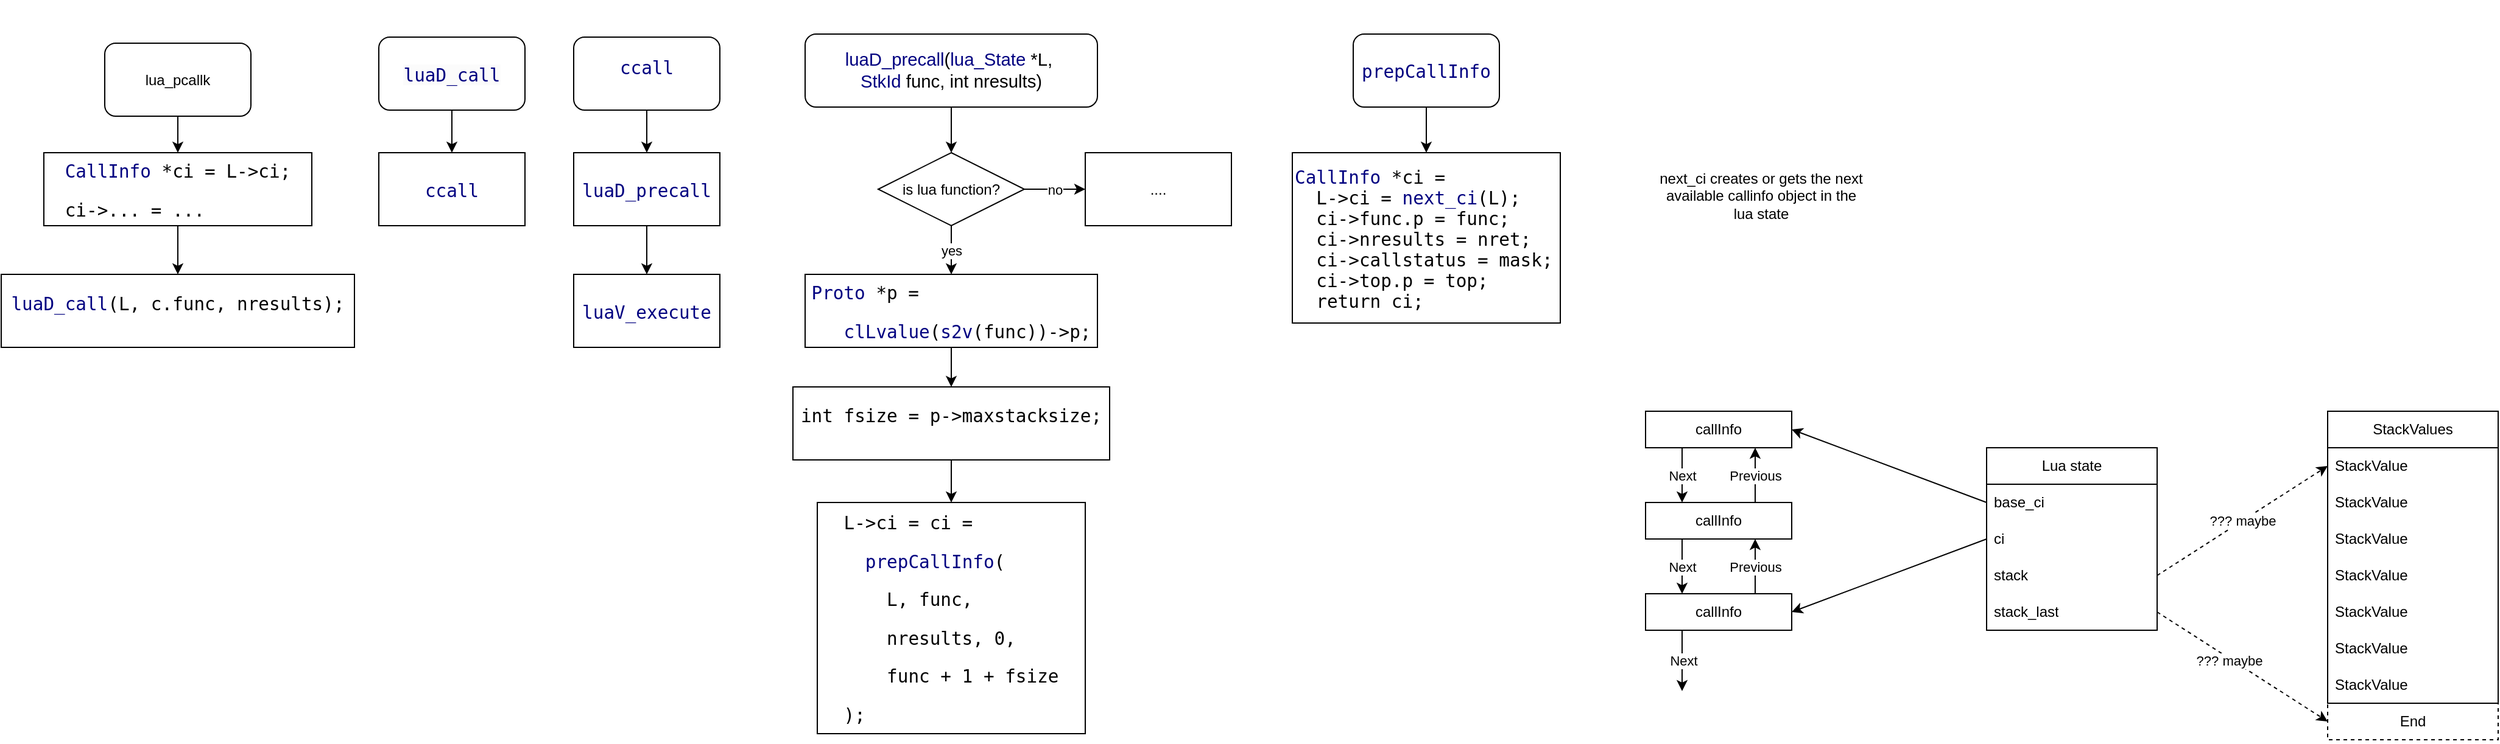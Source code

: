 <mxfile version="24.6.1" type="device">
  <diagram name="Page-1" id="mqpTz-zcbKTS6hanf7nc">
    <mxGraphModel dx="2045" dy="697" grid="1" gridSize="10" guides="1" tooltips="1" connect="1" arrows="1" fold="1" page="1" pageScale="1" pageWidth="850" pageHeight="1100" math="0" shadow="0">
      <root>
        <mxCell id="0" />
        <mxCell id="1" parent="0" />
        <mxCell id="wanFABR7839F9hnohm1--6" style="edgeStyle=orthogonalEdgeStyle;rounded=0;orthogonalLoop=1;jettySize=auto;html=1;" edge="1" parent="1" source="wanFABR7839F9hnohm1--2" target="wanFABR7839F9hnohm1--4">
          <mxGeometry relative="1" as="geometry" />
        </mxCell>
        <mxCell id="wanFABR7839F9hnohm1--2" value="lua_pcallk" style="rounded=1;whiteSpace=wrap;html=1;" vertex="1" parent="1">
          <mxGeometry x="-115" y="57.5" width="120" height="60" as="geometry" />
        </mxCell>
        <mxCell id="wanFABR7839F9hnohm1--8" style="edgeStyle=orthogonalEdgeStyle;rounded=0;orthogonalLoop=1;jettySize=auto;html=1;" edge="1" parent="1" source="wanFABR7839F9hnohm1--4" target="wanFABR7839F9hnohm1--7">
          <mxGeometry relative="1" as="geometry" />
        </mxCell>
        <mxCell id="wanFABR7839F9hnohm1--4" value="&lt;pre style=&quot;font-size: 11pt; line-height: normal; text-align: justify;&quot;&gt;&lt;a style=&quot;text-decoration-line: none; color: rgb(0, 0, 128);&quot; href=&quot;https://www.lua.org/source/5.4/lstate.h.html#CallInfo&quot;&gt;CallInfo&lt;/a&gt; *ci = L-&amp;gt;ci;&lt;/pre&gt;&lt;pre style=&quot;font-size: 11pt; line-height: normal; text-align: justify;&quot;&gt;ci-&amp;gt;... = ...&lt;/pre&gt;" style="rounded=0;whiteSpace=wrap;html=1;" vertex="1" parent="1">
          <mxGeometry x="-165" y="147.5" width="220" height="60" as="geometry" />
        </mxCell>
        <UserObject label="&#xa;&lt;pre style=&quot;font-size: 11pt; line-height: normal; color: rgb(0, 0, 0); font-style: normal; font-variant-ligatures: normal; font-variant-caps: normal; font-weight: 400; letter-spacing: normal; orphans: 2; text-align: justify; text-indent: 0px; text-transform: none; widows: 2; word-spacing: 0px; -webkit-text-stroke-width: 0px; text-decoration-thickness: initial; text-decoration-style: initial; text-decoration-color: initial;&quot;&gt;&lt;a style=&quot;text-decoration: none; color: rgb(0, 0, 128);&quot; href=&quot;https://www.lua.org/source/5.4/ldo.c.html#luaD_call&quot;&gt;luaD_call&lt;/a&gt;(L, c.func, nresults);&lt;/pre&gt;&#xa;&#xa;" link="&#xa;&lt;pre style=&quot;font-size: 11pt; line-height: normal; color: rgb(0, 0, 0); font-style: normal; font-variant-ligatures: normal; font-variant-caps: normal; font-weight: 400; letter-spacing: normal; orphans: 2; text-align: justify; text-indent: 0px; text-transform: none; widows: 2; word-spacing: 0px; -webkit-text-stroke-width: 0px; text-decoration-thickness: initial; text-decoration-style: initial; text-decoration-color: initial;&quot;&gt;&lt;a style=&quot;text-decoration: none; color: rgb(0, 0, 128);&quot; href=&quot;https://www.lua.org/source/5.4/ldo.c.html#luaD_call&quot;&gt;luaD_call&lt;/a&gt;(L, c.func, nresults);&lt;/pre&gt;&#xa;&#xa;" id="wanFABR7839F9hnohm1--7">
          <mxCell style="rounded=0;whiteSpace=wrap;html=1;" vertex="1" parent="1">
            <mxGeometry x="-200" y="247.5" width="290" height="60" as="geometry" />
          </mxCell>
        </UserObject>
        <mxCell id="wanFABR7839F9hnohm1--11" style="edgeStyle=orthogonalEdgeStyle;rounded=0;orthogonalLoop=1;jettySize=auto;html=1;" edge="1" parent="1" source="wanFABR7839F9hnohm1--9" target="wanFABR7839F9hnohm1--10">
          <mxGeometry relative="1" as="geometry" />
        </mxCell>
        <mxCell id="wanFABR7839F9hnohm1--9" value="&lt;a style=&quot;font-size: 11pt; text-align: justify; background-color: initial; text-decoration-line: none; color: rgb(0, 0, 128);&quot; href=&quot;https://www.lua.org/source/5.4/ldo.c.html#luaD_precall&quot;&gt;luaD_precall&lt;/a&gt;&lt;span style=&quot;font-size: 11pt; text-align: justify; background-color: initial;&quot;&gt;(&lt;/span&gt;&lt;a style=&quot;background-color: initial; font-size: 11pt; text-align: justify; text-decoration-line: none; color: rgb(0, 0, 128);&quot; href=&quot;https://www.lua.org/source/5.4/lstate.h.html#lua_State&quot;&gt;lua_State&lt;/a&gt;&lt;span style=&quot;background-color: initial; font-size: 11pt; text-align: justify;&quot;&gt; *L,&amp;nbsp;&lt;/span&gt;&lt;div&gt;&lt;a style=&quot;font-size: 11pt; text-align: justify; background-color: initial; text-decoration-line: none; color: rgb(0, 0, 128);&quot; href=&quot;https://www.lua.org/source/5.4/lobject.h.html#StkId&quot;&gt;StkId&lt;/a&gt;&lt;span style=&quot;font-size: 11pt; text-align: justify; background-color: initial;&quot;&gt; func, int&amp;nbsp;&lt;/span&gt;&lt;span style=&quot;background-color: initial; font-size: 11pt; text-align: justify;&quot;&gt;nresults&lt;/span&gt;&lt;span style=&quot;background-color: initial; font-size: 11pt; text-align: justify;&quot;&gt;)&lt;/span&gt;&lt;/div&gt;" style="rounded=1;whiteSpace=wrap;html=1;" vertex="1" parent="1">
          <mxGeometry x="460" y="50" width="240" height="60" as="geometry" />
        </mxCell>
        <mxCell id="wanFABR7839F9hnohm1--12" value="no" style="edgeStyle=orthogonalEdgeStyle;rounded=0;orthogonalLoop=1;jettySize=auto;html=1;exitX=1;exitY=0.5;exitDx=0;exitDy=0;entryX=0;entryY=0.5;entryDx=0;entryDy=0;" edge="1" parent="1" source="wanFABR7839F9hnohm1--10" target="wanFABR7839F9hnohm1--13">
          <mxGeometry relative="1" as="geometry">
            <mxPoint x="700" y="199.667" as="targetPoint" />
          </mxGeometry>
        </mxCell>
        <mxCell id="wanFABR7839F9hnohm1--22" value="yes" style="edgeStyle=orthogonalEdgeStyle;rounded=0;orthogonalLoop=1;jettySize=auto;html=1;" edge="1" parent="1" source="wanFABR7839F9hnohm1--10" target="wanFABR7839F9hnohm1--21">
          <mxGeometry relative="1" as="geometry" />
        </mxCell>
        <mxCell id="wanFABR7839F9hnohm1--10" value="is lua function?" style="rhombus;whiteSpace=wrap;html=1;" vertex="1" parent="1">
          <mxGeometry x="520" y="147.5" width="120" height="60" as="geometry" />
        </mxCell>
        <mxCell id="wanFABR7839F9hnohm1--13" value="...." style="rounded=0;whiteSpace=wrap;html=1;" vertex="1" parent="1">
          <mxGeometry x="690" y="147.5" width="120" height="60" as="geometry" />
        </mxCell>
        <mxCell id="wanFABR7839F9hnohm1--16" value="&lt;pre style=&quot;font-size: 11pt; line-height: normal; text-align: justify;&quot;&gt;L-&amp;gt;ci = ci = &lt;/pre&gt;&lt;pre style=&quot;font-size: 11pt; line-height: normal; text-align: justify;&quot;&gt;  &lt;a style=&quot;text-decoration-line: none; color: rgb(0, 0, 128);&quot; href=&quot;https://www.lua.org/source/5.4/ldo.c.html#prepCallInfo&quot;&gt;prepCallInfo&lt;/a&gt;(&lt;/pre&gt;&lt;pre style=&quot;font-size: 11pt; line-height: normal; text-align: justify;&quot;&gt;    L, func, &lt;/pre&gt;&lt;pre style=&quot;font-size: 11pt; line-height: normal; text-align: justify;&quot;&gt;    nresults, 0, &lt;/pre&gt;&lt;pre style=&quot;font-size: 11pt; line-height: normal; text-align: justify;&quot;&gt;    func + 1 + fsize&lt;/pre&gt;&lt;pre style=&quot;font-size: 11pt; line-height: normal; text-align: justify;&quot;&gt;);&lt;/pre&gt;" style="rounded=0;whiteSpace=wrap;html=1;" vertex="1" parent="1">
          <mxGeometry x="470" y="435" width="220" height="190" as="geometry" />
        </mxCell>
        <mxCell id="wanFABR7839F9hnohm1--24" style="edgeStyle=orthogonalEdgeStyle;rounded=0;orthogonalLoop=1;jettySize=auto;html=1;" edge="1" parent="1" source="wanFABR7839F9hnohm1--19" target="wanFABR7839F9hnohm1--16">
          <mxGeometry relative="1" as="geometry" />
        </mxCell>
        <mxCell id="wanFABR7839F9hnohm1--19" value="&#xa;&lt;pre style=&quot;font-size: 11pt; line-height: normal; color: rgb(0, 0, 0); font-style: normal; font-variant-ligatures: normal; font-variant-caps: normal; font-weight: 400; letter-spacing: normal; orphans: 2; text-align: justify; text-indent: 0px; text-transform: none; widows: 2; word-spacing: 0px; -webkit-text-stroke-width: 0px; text-decoration-thickness: initial; text-decoration-style: initial; text-decoration-color: initial;&quot;&gt;int fsize = p-&amp;gt;maxstacksize;&lt;/pre&gt;&#xa;&#xa;" style="rounded=0;whiteSpace=wrap;html=1;" vertex="1" parent="1">
          <mxGeometry x="450" y="340" width="260" height="60" as="geometry" />
        </mxCell>
        <mxCell id="wanFABR7839F9hnohm1--23" style="edgeStyle=orthogonalEdgeStyle;rounded=0;orthogonalLoop=1;jettySize=auto;html=1;" edge="1" parent="1" source="wanFABR7839F9hnohm1--21" target="wanFABR7839F9hnohm1--19">
          <mxGeometry relative="1" as="geometry" />
        </mxCell>
        <UserObject label="&lt;br&gt;&lt;pre style=&quot;font-size: 11pt; line-height: normal; color: rgb(0, 0, 0); font-style: normal; font-variant-ligatures: normal; font-variant-caps: normal; font-weight: 400; letter-spacing: normal; orphans: 2; text-align: justify; text-indent: 0px; text-transform: none; widows: 2; word-spacing: 0px; -webkit-text-stroke-width: 0px; text-decoration-thickness: initial; text-decoration-style: initial; text-decoration-color: initial;&quot;&gt;&lt;a style=&quot;text-decoration: none; color: rgb(0, 0, 128);&quot; href=&quot;https://www.lua.org/source/5.4/lobject.h.html#Proto&quot;&gt;Proto&lt;/a&gt; *p =&lt;/pre&gt;&lt;pre style=&quot;font-size: 11pt; line-height: normal; color: rgb(0, 0, 0); font-style: normal; font-variant-ligatures: normal; font-variant-caps: normal; font-weight: 400; letter-spacing: normal; orphans: 2; text-align: justify; text-indent: 0px; text-transform: none; widows: 2; word-spacing: 0px; -webkit-text-stroke-width: 0px; text-decoration-thickness: initial; text-decoration-style: initial; text-decoration-color: initial;&quot;&gt;   &lt;a style=&quot;text-decoration: none; color: rgb(0, 0, 128);&quot; href=&quot;https://www.lua.org/source/5.4/lobject.h.html#clLvalue&quot;&gt;clLvalue&lt;/a&gt;(&lt;a style=&quot;text-decoration: none; color: rgb(0, 0, 128);&quot; href=&quot;https://www.lua.org/source/5.4/lobject.h.html#s2v&quot;&gt;s2v&lt;/a&gt;(func))-&amp;gt;p;&lt;/pre&gt;&lt;div&gt;&lt;br/&gt;&lt;/div&gt;" link="&#xa;&lt;pre style=&quot;font-size: 11pt; line-height: normal; color: rgb(0, 0, 0); font-style: normal; font-variant-ligatures: normal; font-variant-caps: normal; font-weight: 400; letter-spacing: normal; orphans: 2; text-align: justify; text-indent: 0px; text-transform: none; widows: 2; word-spacing: 0px; -webkit-text-stroke-width: 0px; text-decoration-thickness: initial; text-decoration-style: initial; text-decoration-color: initial;&quot;&gt;&lt;a style=&quot;text-decoration: none; color: rgb(0, 0, 128);&quot; href=&quot;https://www.lua.org/source/5.4/lobject.h.html#Proto&quot;&gt;Proto&lt;/a&gt; *p = &lt;a style=&quot;text-decoration: none; color: rgb(0, 0, 128);&quot; href=&quot;https://www.lua.org/source/5.4/lobject.h.html#clLvalue&quot;&gt;clLvalue&lt;/a&gt;(&lt;a style=&quot;text-decoration: none; color: rgb(0, 0, 128);&quot; href=&quot;https://www.lua.org/source/5.4/lobject.h.html#s2v&quot;&gt;s2v&lt;/a&gt;(func))-&amp;gt;p;&lt;/pre&gt;&#xa;&#xa;" id="wanFABR7839F9hnohm1--21">
          <mxCell style="rounded=0;whiteSpace=wrap;html=1;" vertex="1" parent="1">
            <mxGeometry x="460" y="247.5" width="240" height="60" as="geometry" />
          </mxCell>
        </UserObject>
        <mxCell id="wanFABR7839F9hnohm1--28" style="edgeStyle=orthogonalEdgeStyle;rounded=0;orthogonalLoop=1;jettySize=auto;html=1;" edge="1" parent="1" source="wanFABR7839F9hnohm1--25" target="wanFABR7839F9hnohm1--27">
          <mxGeometry relative="1" as="geometry" />
        </mxCell>
        <mxCell id="wanFABR7839F9hnohm1--25" value="&lt;pre style=&quot;font-size: 11pt; line-height: normal; text-align: justify;&quot;&gt;&lt;a style=&quot;text-decoration-line: none; color: rgb(0, 0, 128);&quot; href=&quot;https://www.lua.org/source/5.4/ldo.c.html#prepCallInfo&quot;&gt;prepCallInfo&lt;/a&gt;&lt;/pre&gt;" style="rounded=1;whiteSpace=wrap;html=1;" vertex="1" parent="1">
          <mxGeometry x="910" y="50" width="120" height="60" as="geometry" />
        </mxCell>
        <UserObject label="&lt;pre style=&quot;font-size: 11pt; line-height: normal;&quot;&gt;&lt;a href=&quot;https://www.lua.org/source/5.4/lstate.h.html#CallInfo&quot; style=&quot;text-decoration-line: none; color: rgb(0, 0, 128);&quot;&gt;CallInfo&lt;/a&gt; *ci = &lt;br&gt;  L-&amp;gt;ci = &lt;a href=&quot;https://www.lua.org/source/5.4/ldo.c.html#next_ci&quot; style=&quot;text-decoration-line: none; color: rgb(0, 0, 128);&quot;&gt;next_ci&lt;/a&gt;(L);&lt;br&gt;  ci-&amp;gt;func.p = func;&lt;br&gt;  ci-&amp;gt;nresults = nret;&lt;br&gt;  ci-&amp;gt;callstatus = mask;&lt;br&gt;  ci-&amp;gt;top.p = top;&lt;br&gt;  return ci;&lt;/pre&gt;" link="&#xa;&lt;pre style=&quot;font-size: 11pt; line-height: normal; color: rgb(0, 0, 0); font-style: normal; font-variant-ligatures: normal; font-variant-caps: normal; font-weight: 400; letter-spacing: normal; orphans: 2; text-align: justify; text-indent: 0px; text-transform: none; widows: 2; word-spacing: 0px; -webkit-text-stroke-width: 0px; text-decoration-thickness: initial; text-decoration-style: initial; text-decoration-color: initial;&quot;&gt;&lt;a style=&quot;text-decoration: none; color: rgb(0, 0, 128);&quot; href=&quot;https://www.lua.org/source/5.4/lstate.h.html#CallInfo&quot;&gt;CallInfo&lt;/a&gt; *ci = L-&amp;gt;ci = &lt;a style=&quot;text-decoration: none; color: rgb(0, 0, 128);&quot; href=&quot;https://www.lua.org/source/5.4/ldo.c.html#next_ci&quot;&gt;next_ci&lt;/a&gt;(L);  /* new frame */&#xa;  ci-&amp;gt;func.p = func;&#xa;  ci-&amp;gt;nresults = nret;&#xa;  ci-&amp;gt;callstatus = mask;&#xa;  ci-&amp;gt;top.p = top;&#xa;  return ci;&lt;/pre&gt;&#xa;&#xa;" id="wanFABR7839F9hnohm1--27">
          <mxCell style="rounded=0;whiteSpace=wrap;html=1;align=left;" vertex="1" parent="1">
            <mxGeometry x="860" y="147.5" width="220" height="140" as="geometry" />
          </mxCell>
        </UserObject>
        <mxCell id="wanFABR7839F9hnohm1--33" value="Next" style="edgeStyle=orthogonalEdgeStyle;rounded=0;orthogonalLoop=1;jettySize=auto;html=1;exitX=0.25;exitY=1;exitDx=0;exitDy=0;entryX=0.25;entryY=0;entryDx=0;entryDy=0;" edge="1" parent="1" source="wanFABR7839F9hnohm1--31" target="wanFABR7839F9hnohm1--32">
          <mxGeometry relative="1" as="geometry" />
        </mxCell>
        <mxCell id="wanFABR7839F9hnohm1--31" value="callInfo" style="rounded=0;whiteSpace=wrap;html=1;" vertex="1" parent="1">
          <mxGeometry x="1150" y="360" width="120" height="30" as="geometry" />
        </mxCell>
        <mxCell id="wanFABR7839F9hnohm1--35" value="Previous" style="edgeStyle=orthogonalEdgeStyle;rounded=0;orthogonalLoop=1;jettySize=auto;html=1;exitX=0.75;exitY=0;exitDx=0;exitDy=0;entryX=0.75;entryY=1;entryDx=0;entryDy=0;" edge="1" parent="1" source="wanFABR7839F9hnohm1--32" target="wanFABR7839F9hnohm1--31">
          <mxGeometry relative="1" as="geometry" />
        </mxCell>
        <mxCell id="wanFABR7839F9hnohm1--37" value="Next" style="edgeStyle=orthogonalEdgeStyle;rounded=0;orthogonalLoop=1;jettySize=auto;html=1;exitX=0.25;exitY=1;exitDx=0;exitDy=0;entryX=0.25;entryY=0;entryDx=0;entryDy=0;" edge="1" parent="1" source="wanFABR7839F9hnohm1--32" target="wanFABR7839F9hnohm1--36">
          <mxGeometry relative="1" as="geometry" />
        </mxCell>
        <mxCell id="wanFABR7839F9hnohm1--32" value="callInfo" style="rounded=0;whiteSpace=wrap;html=1;" vertex="1" parent="1">
          <mxGeometry x="1150" y="435" width="120" height="30" as="geometry" />
        </mxCell>
        <mxCell id="wanFABR7839F9hnohm1--38" value="Previous" style="edgeStyle=orthogonalEdgeStyle;rounded=0;orthogonalLoop=1;jettySize=auto;html=1;exitX=0.75;exitY=0;exitDx=0;exitDy=0;entryX=0.75;entryY=1;entryDx=0;entryDy=0;" edge="1" parent="1" source="wanFABR7839F9hnohm1--36" target="wanFABR7839F9hnohm1--32">
          <mxGeometry relative="1" as="geometry" />
        </mxCell>
        <mxCell id="wanFABR7839F9hnohm1--39" value="Next" style="edgeStyle=orthogonalEdgeStyle;rounded=0;orthogonalLoop=1;jettySize=auto;html=1;exitX=0.25;exitY=1;exitDx=0;exitDy=0;" edge="1" parent="1" source="wanFABR7839F9hnohm1--36">
          <mxGeometry relative="1" as="geometry">
            <mxPoint x="1180" y="590" as="targetPoint" />
          </mxGeometry>
        </mxCell>
        <mxCell id="wanFABR7839F9hnohm1--36" value="callInfo" style="rounded=0;whiteSpace=wrap;html=1;" vertex="1" parent="1">
          <mxGeometry x="1150" y="510" width="120" height="30" as="geometry" />
        </mxCell>
        <mxCell id="wanFABR7839F9hnohm1--42" value="Lua state" style="swimlane;fontStyle=0;childLayout=stackLayout;horizontal=1;startSize=30;horizontalStack=0;resizeParent=1;resizeParentMax=0;resizeLast=0;collapsible=1;marginBottom=0;whiteSpace=wrap;html=1;" vertex="1" parent="1">
          <mxGeometry x="1430" y="390" width="140" height="150" as="geometry" />
        </mxCell>
        <mxCell id="wanFABR7839F9hnohm1--44" value="base_ci" style="text;strokeColor=none;fillColor=none;align=left;verticalAlign=middle;spacingLeft=4;spacingRight=4;overflow=hidden;points=[[0,0.5],[1,0.5]];portConstraint=eastwest;rotatable=0;whiteSpace=wrap;html=1;" vertex="1" parent="wanFABR7839F9hnohm1--42">
          <mxGeometry y="30" width="140" height="30" as="geometry" />
        </mxCell>
        <mxCell id="wanFABR7839F9hnohm1--43" value="ci" style="text;strokeColor=none;fillColor=none;align=left;verticalAlign=middle;spacingLeft=4;spacingRight=4;overflow=hidden;points=[[0,0.5],[1,0.5]];portConstraint=eastwest;rotatable=0;whiteSpace=wrap;html=1;" vertex="1" parent="wanFABR7839F9hnohm1--42">
          <mxGeometry y="60" width="140" height="30" as="geometry" />
        </mxCell>
        <mxCell id="wanFABR7839F9hnohm1--45" value="stack" style="text;strokeColor=none;fillColor=none;align=left;verticalAlign=middle;spacingLeft=4;spacingRight=4;overflow=hidden;points=[[0,0.5],[1,0.5]];portConstraint=eastwest;rotatable=0;whiteSpace=wrap;html=1;" vertex="1" parent="wanFABR7839F9hnohm1--42">
          <mxGeometry y="90" width="140" height="30" as="geometry" />
        </mxCell>
        <mxCell id="wanFABR7839F9hnohm1--61" value="stack_last" style="text;strokeColor=none;fillColor=none;align=left;verticalAlign=middle;spacingLeft=4;spacingRight=4;overflow=hidden;points=[[0,0.5],[1,0.5]];portConstraint=eastwest;rotatable=0;whiteSpace=wrap;html=1;" vertex="1" parent="wanFABR7839F9hnohm1--42">
          <mxGeometry y="120" width="140" height="30" as="geometry" />
        </mxCell>
        <mxCell id="wanFABR7839F9hnohm1--46" style="rounded=0;orthogonalLoop=1;jettySize=auto;html=1;exitX=0;exitY=0.5;exitDx=0;exitDy=0;entryX=1;entryY=0.5;entryDx=0;entryDy=0;" edge="1" parent="1" source="wanFABR7839F9hnohm1--43" target="wanFABR7839F9hnohm1--36">
          <mxGeometry relative="1" as="geometry" />
        </mxCell>
        <mxCell id="wanFABR7839F9hnohm1--47" style="rounded=0;orthogonalLoop=1;jettySize=auto;html=1;exitX=0;exitY=0.5;exitDx=0;exitDy=0;entryX=1;entryY=0.5;entryDx=0;entryDy=0;" edge="1" parent="1" source="wanFABR7839F9hnohm1--44" target="wanFABR7839F9hnohm1--31">
          <mxGeometry relative="1" as="geometry" />
        </mxCell>
        <mxCell id="wanFABR7839F9hnohm1--49" value="StackValues" style="swimlane;fontStyle=0;childLayout=stackLayout;horizontal=1;startSize=30;horizontalStack=0;resizeParent=1;resizeParentMax=0;resizeLast=0;collapsible=1;marginBottom=0;whiteSpace=wrap;html=1;" vertex="1" parent="1">
          <mxGeometry x="1710" y="360" width="140" height="240" as="geometry" />
        </mxCell>
        <mxCell id="wanFABR7839F9hnohm1--50" value="StackValue" style="text;strokeColor=none;fillColor=none;align=left;verticalAlign=middle;spacingLeft=4;spacingRight=4;overflow=hidden;points=[[0,0.5],[1,0.5]];portConstraint=eastwest;rotatable=0;whiteSpace=wrap;html=1;" vertex="1" parent="wanFABR7839F9hnohm1--49">
          <mxGeometry y="30" width="140" height="30" as="geometry" />
        </mxCell>
        <mxCell id="wanFABR7839F9hnohm1--51" value="StackValue" style="text;strokeColor=none;fillColor=none;align=left;verticalAlign=middle;spacingLeft=4;spacingRight=4;overflow=hidden;points=[[0,0.5],[1,0.5]];portConstraint=eastwest;rotatable=0;whiteSpace=wrap;html=1;" vertex="1" parent="wanFABR7839F9hnohm1--49">
          <mxGeometry y="60" width="140" height="30" as="geometry" />
        </mxCell>
        <mxCell id="wanFABR7839F9hnohm1--52" value="StackValue" style="text;strokeColor=none;fillColor=none;align=left;verticalAlign=middle;spacingLeft=4;spacingRight=4;overflow=hidden;points=[[0,0.5],[1,0.5]];portConstraint=eastwest;rotatable=0;whiteSpace=wrap;html=1;" vertex="1" parent="wanFABR7839F9hnohm1--49">
          <mxGeometry y="90" width="140" height="30" as="geometry" />
        </mxCell>
        <mxCell id="wanFABR7839F9hnohm1--53" value="StackValue" style="text;strokeColor=none;fillColor=none;align=left;verticalAlign=middle;spacingLeft=4;spacingRight=4;overflow=hidden;points=[[0,0.5],[1,0.5]];portConstraint=eastwest;rotatable=0;whiteSpace=wrap;html=1;" vertex="1" parent="wanFABR7839F9hnohm1--49">
          <mxGeometry y="120" width="140" height="30" as="geometry" />
        </mxCell>
        <mxCell id="wanFABR7839F9hnohm1--59" value="StackValue" style="text;strokeColor=none;fillColor=none;align=left;verticalAlign=middle;spacingLeft=4;spacingRight=4;overflow=hidden;points=[[0,0.5],[1,0.5]];portConstraint=eastwest;rotatable=0;whiteSpace=wrap;html=1;" vertex="1" parent="wanFABR7839F9hnohm1--49">
          <mxGeometry y="150" width="140" height="30" as="geometry" />
        </mxCell>
        <mxCell id="wanFABR7839F9hnohm1--62" value="StackValue" style="text;strokeColor=none;fillColor=none;align=left;verticalAlign=middle;spacingLeft=4;spacingRight=4;overflow=hidden;points=[[0,0.5],[1,0.5]];portConstraint=eastwest;rotatable=0;whiteSpace=wrap;html=1;" vertex="1" parent="wanFABR7839F9hnohm1--49">
          <mxGeometry y="180" width="140" height="30" as="geometry" />
        </mxCell>
        <mxCell id="wanFABR7839F9hnohm1--63" value="StackValue" style="text;strokeColor=none;fillColor=none;align=left;verticalAlign=middle;spacingLeft=4;spacingRight=4;overflow=hidden;points=[[0,0.5],[1,0.5]];portConstraint=eastwest;rotatable=0;whiteSpace=wrap;html=1;" vertex="1" parent="wanFABR7839F9hnohm1--49">
          <mxGeometry y="210" width="140" height="30" as="geometry" />
        </mxCell>
        <mxCell id="wanFABR7839F9hnohm1--60" value="??? maybe" style="rounded=0;orthogonalLoop=1;jettySize=auto;html=1;exitX=1;exitY=0.5;exitDx=0;exitDy=0;entryX=0;entryY=0.5;entryDx=0;entryDy=0;dashed=1;" edge="1" parent="1" source="wanFABR7839F9hnohm1--45" target="wanFABR7839F9hnohm1--50">
          <mxGeometry relative="1" as="geometry" />
        </mxCell>
        <mxCell id="wanFABR7839F9hnohm1--65" value="End" style="rounded=0;whiteSpace=wrap;html=1;fillColor=none;dashed=1;" vertex="1" parent="1">
          <mxGeometry x="1710" y="600" width="140" height="30" as="geometry" />
        </mxCell>
        <mxCell id="wanFABR7839F9hnohm1--66" style="rounded=0;orthogonalLoop=1;jettySize=auto;html=1;exitX=1;exitY=0.5;exitDx=0;exitDy=0;entryX=0;entryY=0.5;entryDx=0;entryDy=0;dashed=1;" edge="1" parent="1" source="wanFABR7839F9hnohm1--61" target="wanFABR7839F9hnohm1--65">
          <mxGeometry relative="1" as="geometry" />
        </mxCell>
        <mxCell id="wanFABR7839F9hnohm1--67" value="??? maybe" style="edgeLabel;html=1;align=center;verticalAlign=middle;resizable=0;points=[];" vertex="1" connectable="0" parent="wanFABR7839F9hnohm1--66">
          <mxGeometry x="-0.147" y="-2" relative="1" as="geometry">
            <mxPoint as="offset" />
          </mxGeometry>
        </mxCell>
        <mxCell id="wanFABR7839F9hnohm1--68" value="next_ci creates or gets the next available callinfo object in the lua state" style="text;html=1;align=center;verticalAlign=middle;whiteSpace=wrap;rounded=0;" vertex="1" parent="1">
          <mxGeometry x="1160" y="155" width="170" height="55" as="geometry" />
        </mxCell>
        <mxCell id="wanFABR7839F9hnohm1--71" style="edgeStyle=orthogonalEdgeStyle;rounded=0;orthogonalLoop=1;jettySize=auto;html=1;" edge="1" parent="1" source="wanFABR7839F9hnohm1--69" target="wanFABR7839F9hnohm1--70">
          <mxGeometry relative="1" as="geometry" />
        </mxCell>
        <UserObject label="&lt;pre style=&quot;forced-color-adjust: none; color: rgb(0, 0, 0); font-style: normal; font-variant-ligatures: normal; font-variant-caps: normal; font-weight: 400; letter-spacing: normal; orphans: 2; text-indent: 0px; text-transform: none; widows: 2; word-spacing: 0px; -webkit-text-stroke-width: 0px; background-color: rgb(251, 251, 251); text-decoration-thickness: initial; text-decoration-style: initial; text-decoration-color: initial; font-size: 11pt; line-height: normal; text-align: justify;&quot;&gt;&lt;a style=&quot;forced-color-adjust: none; text-decoration: none; color: rgb(0, 0, 128);&quot; href=&quot;https://www.lua.org/source/5.4/ldo.c.html#luaD_call&quot;&gt;luaD_call&lt;/a&gt;&lt;/pre&gt;" link="&#xa;&lt;pre style=&quot;forced-color-adjust: none; color: rgb(0, 0, 0); font-style: normal; font-variant-ligatures: normal; font-variant-caps: normal; font-weight: 400; letter-spacing: normal; orphans: 2; text-indent: 0px; text-transform: none; widows: 2; word-spacing: 0px; -webkit-text-stroke-width: 0px; background-color: rgb(251, 251, 251); text-decoration-thickness: initial; text-decoration-style: initial; text-decoration-color: initial; font-size: 11pt; line-height: normal; text-align: justify;&quot;&gt;&lt;a style=&quot;forced-color-adjust: none; text-decoration: none; color: rgb(0, 0, 128);&quot; href=&quot;https://www.lua.org/source/5.4/ldo.c.html#luaD_call&quot;&gt;luaD_call&lt;/a&gt;&lt;/pre&gt;&#xa;&#xa;" id="wanFABR7839F9hnohm1--69">
          <mxCell style="rounded=1;whiteSpace=wrap;html=1;" vertex="1" parent="1">
            <mxGeometry x="110" y="52.5" width="120" height="60" as="geometry" />
          </mxCell>
        </UserObject>
        <UserObject label="&lt;br&gt;&lt;pre style=&quot;font-size: 11pt; line-height: normal; color: rgb(0, 0, 0); font-style: normal; font-variant-ligatures: normal; font-variant-caps: normal; font-weight: 400; letter-spacing: normal; orphans: 2; text-align: justify; text-indent: 0px; text-transform: none; widows: 2; word-spacing: 0px; -webkit-text-stroke-width: 0px; text-decoration-thickness: initial; text-decoration-style: initial; text-decoration-color: initial;&quot;&gt;&lt;a style=&quot;text-decoration: none; color: rgb(0, 0, 128);&quot; href=&quot;https://www.lua.org/source/5.4/ldo.c.html#ccall&quot;&gt;ccall&lt;/a&gt;&lt;/pre&gt;&lt;div&gt;&lt;br/&gt;&lt;/div&gt;" link="&#xa;&lt;pre style=&quot;font-size: 11pt; line-height: normal; color: rgb(0, 0, 0); font-style: normal; font-variant-ligatures: normal; font-variant-caps: normal; font-weight: 400; letter-spacing: normal; orphans: 2; text-align: justify; text-indent: 0px; text-transform: none; widows: 2; word-spacing: 0px; -webkit-text-stroke-width: 0px; text-decoration-thickness: initial; text-decoration-style: initial; text-decoration-color: initial;&quot;&gt; &lt;a style=&quot;text-decoration: none; color: rgb(0, 0, 128);&quot; href=&quot;https://www.lua.org/source/5.4/ldo.c.html#ccall&quot;&gt;ccall&lt;/a&gt;&lt;/pre&gt;&#xa;&#xa;" id="wanFABR7839F9hnohm1--70">
          <mxCell style="rounded=0;whiteSpace=wrap;html=1;" vertex="1" parent="1">
            <mxGeometry x="110" y="147.5" width="120" height="60" as="geometry" />
          </mxCell>
        </UserObject>
        <mxCell id="wanFABR7839F9hnohm1--74" style="edgeStyle=orthogonalEdgeStyle;rounded=0;orthogonalLoop=1;jettySize=auto;html=1;" edge="1" parent="1" source="wanFABR7839F9hnohm1--72" target="wanFABR7839F9hnohm1--73">
          <mxGeometry relative="1" as="geometry" />
        </mxCell>
        <UserObject label="&#xa;&lt;pre style=&quot;forced-color-adjust: none; font-size: 11pt; line-height: normal; color: rgb(0, 0, 0); font-style: normal; font-variant-ligatures: normal; font-variant-caps: normal; font-weight: 400; letter-spacing: normal; orphans: 2; text-align: justify; text-indent: 0px; text-transform: none; widows: 2; word-spacing: 0px; -webkit-text-stroke-width: 0px; text-decoration-thickness: initial; text-decoration-style: initial; text-decoration-color: initial;&quot;&gt;&lt;a style=&quot;forced-color-adjust: none; text-decoration: none; color: rgb(0, 0, 128);&quot; href=&quot;https://www.lua.org/source/5.4/ldo.c.html#ccall&quot;&gt;&lt;br class=&quot;Apple-interchange-newline&quot;&gt;ccall&lt;/a&gt;&lt;/pre&gt;&lt;div style=&quot;forced-color-adjust: none;&quot;&gt;&lt;br style=&quot;forced-color-adjust: none; color: rgb(0, 0, 0); font-family: Helvetica; font-size: 12px; font-style: normal; font-variant-ligatures: normal; font-variant-caps: normal; font-weight: 400; letter-spacing: normal; orphans: 2; text-align: center; text-indent: 0px; text-transform: none; widows: 2; word-spacing: 0px; -webkit-text-stroke-width: 0px; white-space: normal; background-color: rgb(251, 251, 251); text-decoration-thickness: initial; text-decoration-style: initial; text-decoration-color: initial;&quot;&gt;&#xa;&#xa;&lt;/div&gt;" link="&#xa;&lt;pre style=&quot;forced-color-adjust: none; font-size: 11pt; line-height: normal; color: rgb(0, 0, 0); font-style: normal; font-variant-ligatures: normal; font-variant-caps: normal; font-weight: 400; letter-spacing: normal; orphans: 2; text-align: justify; text-indent: 0px; text-transform: none; widows: 2; word-spacing: 0px; -webkit-text-stroke-width: 0px; text-decoration-thickness: initial; text-decoration-style: initial; text-decoration-color: initial;&quot;&gt;&lt;a style=&quot;forced-color-adjust: none; text-decoration: none; color: rgb(0, 0, 128);&quot; href=&quot;https://www.lua.org/source/5.4/ldo.c.html#ccall&quot;&gt;&lt;br class=&quot;Apple-interchange-newline&quot;&gt;ccall&lt;/a&gt;&lt;/pre&gt;&lt;div style=&quot;forced-color-adjust: none;&quot;&gt;&lt;br style=&quot;forced-color-adjust: none; color: rgb(0, 0, 0); font-family: Helvetica; font-size: 12px; font-style: normal; font-variant-ligatures: normal; font-variant-caps: normal; font-weight: 400; letter-spacing: normal; orphans: 2; text-align: center; text-indent: 0px; text-transform: none; widows: 2; word-spacing: 0px; -webkit-text-stroke-width: 0px; white-space: normal; background-color: rgb(251, 251, 251); text-decoration-thickness: initial; text-decoration-style: initial; text-decoration-color: initial;&quot;&gt;&#xa;&#xa;&lt;/div&gt;" id="wanFABR7839F9hnohm1--72">
          <mxCell style="rounded=1;whiteSpace=wrap;html=1;" vertex="1" parent="1">
            <mxGeometry x="270" y="52.5" width="120" height="60" as="geometry" />
          </mxCell>
        </UserObject>
        <mxCell id="wanFABR7839F9hnohm1--76" style="edgeStyle=orthogonalEdgeStyle;rounded=0;orthogonalLoop=1;jettySize=auto;html=1;" edge="1" parent="1" source="wanFABR7839F9hnohm1--73" target="wanFABR7839F9hnohm1--75">
          <mxGeometry relative="1" as="geometry" />
        </mxCell>
        <UserObject label="&lt;pre style=&quot;font-size: 11pt; line-height: normal; color: rgb(0, 0, 0); font-style: normal; font-variant-ligatures: normal; font-variant-caps: normal; font-weight: 400; letter-spacing: normal; orphans: 2; text-align: justify; text-indent: 0px; text-transform: none; widows: 2; word-spacing: 0px; -webkit-text-stroke-width: 0px; text-decoration-thickness: initial; text-decoration-style: initial; text-decoration-color: initial;&quot;&gt;&lt;a style=&quot;text-decoration: none; color: rgb(0, 0, 128);&quot; href=&quot;https://www.lua.org/source/5.4/ldo.c.html#luaD_precall&quot;&gt;luaD_precall&lt;/a&gt;&lt;/pre&gt;" link="&#xa;&lt;pre style=&quot;font-size: 11pt; line-height: normal; color: rgb(0, 0, 0); font-style: normal; font-variant-ligatures: normal; font-variant-caps: normal; font-weight: 400; letter-spacing: normal; orphans: 2; text-align: justify; text-indent: 0px; text-transform: none; widows: 2; word-spacing: 0px; -webkit-text-stroke-width: 0px; text-decoration-thickness: initial; text-decoration-style: initial; text-decoration-color: initial;&quot;&gt;&lt;a style=&quot;text-decoration: none; color: rgb(0, 0, 128);&quot; href=&quot;https://www.lua.org/source/5.4/ldo.c.html#luaD_precall&quot;&gt;luaD_precall&lt;/a&gt;&lt;/pre&gt;&#xa;&#xa;" id="wanFABR7839F9hnohm1--73">
          <mxCell style="rounded=0;whiteSpace=wrap;html=1;" vertex="1" parent="1">
            <mxGeometry x="270" y="147.5" width="120" height="60" as="geometry" />
          </mxCell>
        </UserObject>
        <UserObject label="&lt;pre style=&quot;font-size: 11pt; line-height: normal; text-align: justify;&quot;&gt;&lt;a style=&quot;text-decoration-line: none; color: rgb(0, 0, 128);&quot; href=&quot;https://www.lua.org/source/5.4/lvm.c.html#luaV_execute&quot;&gt;luaV_execute&lt;/a&gt;&lt;/pre&gt;" link="&#xa;&lt;pre style=&quot;font-size: 11pt; line-height: normal; color: rgb(0, 0, 0); font-style: normal; font-variant-ligatures: normal; font-variant-caps: normal; font-weight: 400; letter-spacing: normal; orphans: 2; text-align: justify; text-indent: 0px; text-transform: none; widows: 2; word-spacing: 0px; -webkit-text-stroke-width: 0px; text-decoration-thickness: initial; text-decoration-style: initial; text-decoration-color: initial;&quot;&gt;&lt;a style=&quot;text-decoration: none; color: rgb(0, 0, 128); background-color: rgb(208, 208, 255); border-radius: 4px;&quot; href=&quot;https://www.lua.org/source/5.4/lvm.c.html#luaV_execute&quot;&gt;luaV_execute&lt;/a&gt;&lt;/pre&gt;&#xa;&#xa;" id="wanFABR7839F9hnohm1--75">
          <mxCell style="rounded=0;whiteSpace=wrap;html=1;" vertex="1" parent="1">
            <mxGeometry x="270" y="247.5" width="120" height="60" as="geometry" />
          </mxCell>
        </UserObject>
      </root>
    </mxGraphModel>
  </diagram>
</mxfile>
